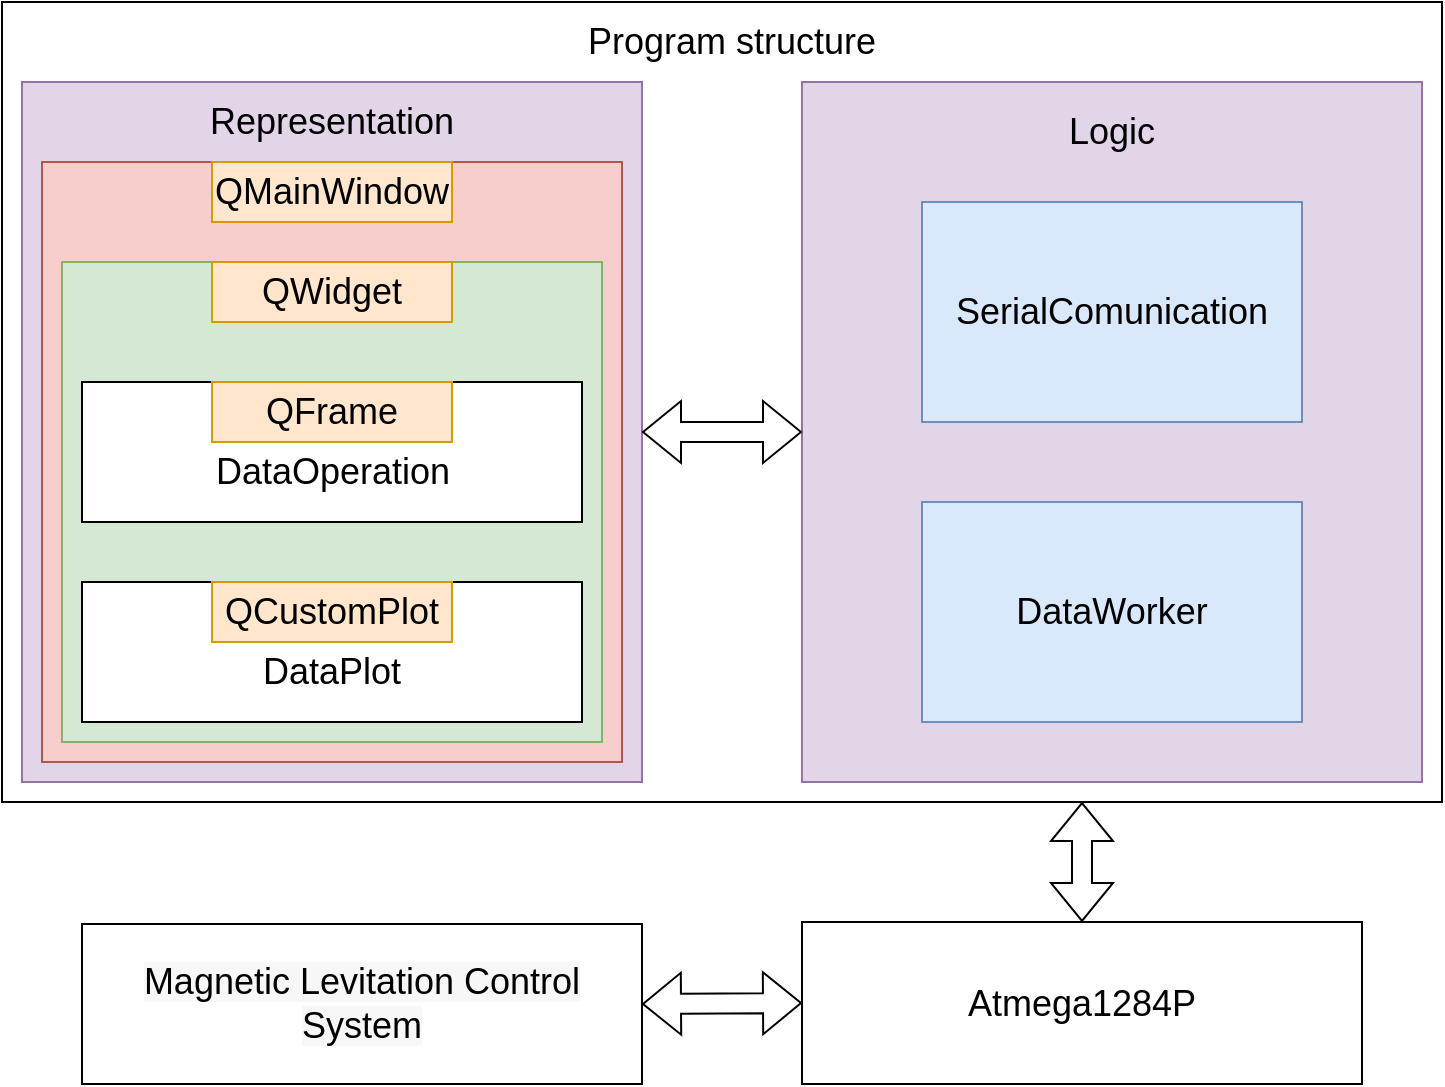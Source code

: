 <mxfile version="17.2.4" type="device"><diagram id="fZzsxudwQuYFXp9Qc6u9" name="Page-1"><mxGraphModel dx="656" dy="774" grid="1" gridSize="10" guides="1" tooltips="1" connect="1" arrows="1" fold="1" page="1" pageScale="1" pageWidth="827" pageHeight="1169" math="0" shadow="0"><root><mxCell id="0"/><mxCell id="1" parent="0"/><mxCell id="SWTDgLNyb-WHcglcs-_g-3" value="" style="rounded=0;whiteSpace=wrap;html=1;" parent="1" vertex="1"><mxGeometry x="80" y="240" width="720" height="400" as="geometry"/></mxCell><mxCell id="SWTDgLNyb-WHcglcs-_g-4" value="" style="rounded=0;whiteSpace=wrap;html=1;fillColor=#e1d5e7;strokeColor=#9673a6;" parent="1" vertex="1"><mxGeometry x="90" y="280" width="310" height="350" as="geometry"/></mxCell><mxCell id="SWTDgLNyb-WHcglcs-_g-7" value="" style="rounded=0;whiteSpace=wrap;html=1;fillColor=#e1d5e7;strokeColor=#9673a6;" parent="1" vertex="1"><mxGeometry x="480" y="280" width="310" height="350" as="geometry"/></mxCell><mxCell id="SWTDgLNyb-WHcglcs-_g-9" value="&lt;font style=&quot;font-size: 18px&quot;&gt;Program structure&lt;/font&gt;" style="text;html=1;strokeColor=none;fillColor=none;align=center;verticalAlign=middle;whiteSpace=wrap;rounded=0;" parent="1" vertex="1"><mxGeometry x="355" y="240" width="180" height="40" as="geometry"/></mxCell><mxCell id="SWTDgLNyb-WHcglcs-_g-10" value="&lt;font style=&quot;font-size: 18px&quot;&gt;Representation&lt;/font&gt;" style="text;html=1;strokeColor=none;fillColor=none;align=center;verticalAlign=middle;whiteSpace=wrap;rounded=0;" parent="1" vertex="1"><mxGeometry x="100" y="280" width="290" height="40" as="geometry"/></mxCell><mxCell id="SWTDgLNyb-WHcglcs-_g-12" value="" style="rounded=0;whiteSpace=wrap;html=1;fillColor=#dae8fc;strokeColor=#6c8ebf;" parent="1" vertex="1"><mxGeometry x="540" y="340" width="190" height="110" as="geometry"/></mxCell><mxCell id="SWTDgLNyb-WHcglcs-_g-14" value="" style="rounded=0;whiteSpace=wrap;html=1;fillColor=#f8cecc;strokeColor=#b85450;" parent="1" vertex="1"><mxGeometry x="100" y="320" width="290" height="300" as="geometry"/></mxCell><mxCell id="SWTDgLNyb-WHcglcs-_g-15" value="" style="rounded=0;whiteSpace=wrap;html=1;fillColor=#ffe6cc;strokeColor=#d79b00;" parent="1" vertex="1"><mxGeometry x="185" y="320" width="120" height="30" as="geometry"/></mxCell><mxCell id="SWTDgLNyb-WHcglcs-_g-16" value="&lt;font style=&quot;font-size: 18px&quot;&gt;QMainWindow&lt;/font&gt;" style="text;html=1;strokeColor=none;fillColor=none;align=center;verticalAlign=middle;whiteSpace=wrap;rounded=0;" parent="1" vertex="1"><mxGeometry x="190" y="320" width="110" height="30" as="geometry"/></mxCell><mxCell id="SWTDgLNyb-WHcglcs-_g-17" value="Text" style="text;html=1;strokeColor=none;fillColor=none;align=center;verticalAlign=middle;whiteSpace=wrap;rounded=0;" parent="1" vertex="1"><mxGeometry x="215" y="370" width="60" height="30" as="geometry"/></mxCell><mxCell id="SWTDgLNyb-WHcglcs-_g-18" value="" style="rounded=0;whiteSpace=wrap;html=1;fillColor=#d5e8d4;strokeColor=#82b366;" parent="1" vertex="1"><mxGeometry x="110" y="370" width="270" height="240" as="geometry"/></mxCell><mxCell id="SWTDgLNyb-WHcglcs-_g-19" value="&lt;font style=&quot;font-size: 18px&quot;&gt;QWidget&lt;/font&gt;" style="rounded=0;whiteSpace=wrap;html=1;fillColor=#ffe6cc;strokeColor=#d79b00;" parent="1" vertex="1"><mxGeometry x="185" y="370" width="120" height="30" as="geometry"/></mxCell><mxCell id="SWTDgLNyb-WHcglcs-_g-20" value="" style="rounded=0;whiteSpace=wrap;html=1;" parent="1" vertex="1"><mxGeometry x="120" y="430" width="250" height="70" as="geometry"/></mxCell><mxCell id="SWTDgLNyb-WHcglcs-_g-21" value="" style="rounded=0;whiteSpace=wrap;html=1;" parent="1" vertex="1"><mxGeometry x="120" y="530" width="250" height="70" as="geometry"/></mxCell><mxCell id="SWTDgLNyb-WHcglcs-_g-22" value="&lt;font style=&quot;font-size: 18px&quot;&gt;Logic&lt;/font&gt;" style="text;html=1;strokeColor=none;fillColor=none;align=center;verticalAlign=middle;whiteSpace=wrap;rounded=0;" parent="1" vertex="1"><mxGeometry x="540" y="290" width="190" height="30" as="geometry"/></mxCell><mxCell id="SWTDgLNyb-WHcglcs-_g-23" value="&lt;font style=&quot;font-size: 18px&quot;&gt;SerialComunication&lt;/font&gt;" style="text;html=1;strokeColor=none;fillColor=none;align=center;verticalAlign=middle;whiteSpace=wrap;rounded=0;" parent="1" vertex="1"><mxGeometry x="540" y="380" width="190" height="30" as="geometry"/></mxCell><mxCell id="SWTDgLNyb-WHcglcs-_g-24" value="" style="rounded=0;whiteSpace=wrap;html=1;fillColor=#dae8fc;strokeColor=#6c8ebf;" parent="1" vertex="1"><mxGeometry x="540" y="490" width="190" height="110" as="geometry"/></mxCell><mxCell id="SWTDgLNyb-WHcglcs-_g-25" value="&lt;font style=&quot;font-size: 18px&quot;&gt;DataWorker&lt;/font&gt;" style="text;html=1;strokeColor=none;fillColor=none;align=center;verticalAlign=middle;whiteSpace=wrap;rounded=0;" parent="1" vertex="1"><mxGeometry x="540" y="530" width="190" height="30" as="geometry"/></mxCell><mxCell id="SWTDgLNyb-WHcglcs-_g-27" value="&lt;font style=&quot;font-size: 18px&quot;&gt;QFrame&lt;/font&gt;" style="rounded=0;whiteSpace=wrap;html=1;fillColor=#ffe6cc;strokeColor=#d79b00;" parent="1" vertex="1"><mxGeometry x="185" y="430" width="120" height="30" as="geometry"/></mxCell><mxCell id="SWTDgLNyb-WHcglcs-_g-28" value="&lt;font style=&quot;font-size: 18px&quot;&gt;QCustomPlot&lt;/font&gt;" style="rounded=0;whiteSpace=wrap;html=1;fillColor=#ffe6cc;strokeColor=#d79b00;" parent="1" vertex="1"><mxGeometry x="185" y="530" width="120" height="30" as="geometry"/></mxCell><mxCell id="SWTDgLNyb-WHcglcs-_g-29" value="&lt;font style=&quot;font-size: 18px&quot;&gt;Atmega1284P&lt;/font&gt;" style="rounded=0;whiteSpace=wrap;html=1;" parent="1" vertex="1"><mxGeometry x="480" y="700" width="280" height="81" as="geometry"/></mxCell><mxCell id="SWTDgLNyb-WHcglcs-_g-34" value="" style="shape=flexArrow;endArrow=classic;startArrow=classic;html=1;rounded=0;exitX=1;exitY=0.5;exitDx=0;exitDy=0;entryX=0;entryY=0.5;entryDx=0;entryDy=0;" parent="1" source="SWTDgLNyb-WHcglcs-_g-4" target="SWTDgLNyb-WHcglcs-_g-7" edge="1"><mxGeometry width="100" height="100" relative="1" as="geometry"><mxPoint x="420" y="520" as="sourcePoint"/><mxPoint x="520" y="420" as="targetPoint"/></mxGeometry></mxCell><mxCell id="SWTDgLNyb-WHcglcs-_g-36" value="&lt;span style=&quot;font-size: 18px ; background-color: rgb(247 , 247 , 247)&quot;&gt;Magnetic Levitation Control System&lt;/span&gt;" style="rounded=0;whiteSpace=wrap;html=1;" parent="1" vertex="1"><mxGeometry x="120" y="701" width="280" height="80" as="geometry"/></mxCell><mxCell id="SWTDgLNyb-WHcglcs-_g-38" value="&lt;font style=&quot;font-size: 18px&quot;&gt;DataPlot&lt;/font&gt;" style="text;html=1;strokeColor=none;fillColor=none;align=center;verticalAlign=middle;whiteSpace=wrap;rounded=0;fontSize=17;" parent="1" vertex="1"><mxGeometry x="180" y="560" width="130" height="30" as="geometry"/></mxCell><mxCell id="SWTDgLNyb-WHcglcs-_g-39" value="&lt;font style=&quot;font-size: 18px&quot;&gt;DataOperation&lt;/font&gt;" style="text;html=1;strokeColor=none;fillColor=none;align=center;verticalAlign=middle;whiteSpace=wrap;rounded=0;fontSize=17;" parent="1" vertex="1"><mxGeometry x="177.5" y="460" width="135" height="30" as="geometry"/></mxCell><mxCell id="SWTDgLNyb-WHcglcs-_g-45" value="" style="shape=flexArrow;endArrow=classic;startArrow=classic;html=1;rounded=0;fontFamily=Times New Roman;fontSize=16;entryX=0.75;entryY=1;entryDx=0;entryDy=0;exitX=0.5;exitY=0;exitDx=0;exitDy=0;" parent="1" source="SWTDgLNyb-WHcglcs-_g-29" target="SWTDgLNyb-WHcglcs-_g-3" edge="1"><mxGeometry width="100" height="100" relative="1" as="geometry"><mxPoint x="600" y="760" as="sourcePoint"/><mxPoint x="700" y="660" as="targetPoint"/></mxGeometry></mxCell><mxCell id="SWTDgLNyb-WHcglcs-_g-46" value="" style="shape=flexArrow;endArrow=classic;startArrow=classic;html=1;rounded=0;fontFamily=Times New Roman;fontSize=16;entryX=1;entryY=0.5;entryDx=0;entryDy=0;exitX=0;exitY=0.5;exitDx=0;exitDy=0;" parent="1" source="SWTDgLNyb-WHcglcs-_g-29" target="SWTDgLNyb-WHcglcs-_g-36" edge="1"><mxGeometry width="100" height="100" relative="1" as="geometry"><mxPoint x="410" y="900" as="sourcePoint"/><mxPoint x="510" y="800" as="targetPoint"/></mxGeometry></mxCell></root></mxGraphModel></diagram></mxfile>